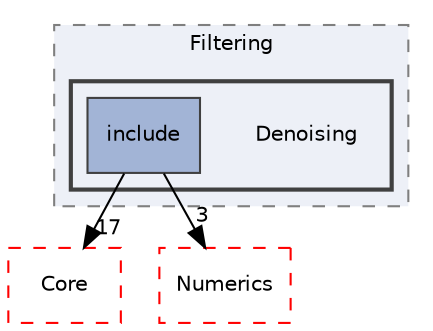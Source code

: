 digraph "Denoising"
{
 // LATEX_PDF_SIZE
  edge [fontname="Helvetica",fontsize="10",labelfontname="Helvetica",labelfontsize="10"];
  node [fontname="Helvetica",fontsize="10",shape=record];
  compound=true
  subgraph clusterdir_6724b11ef9ad676a0a0c31463bff1d93 {
    graph [ bgcolor="#edf0f7", pencolor="grey50", style="filled,dashed,", label="Filtering", fontname="Helvetica", fontsize="10", URL="dir_6724b11ef9ad676a0a0c31463bff1d93.html"]
  subgraph clusterdir_32a224cc941df3281aad6c50b26c06ed {
    graph [ bgcolor="#edf0f7", pencolor="grey25", style="filled,bold,", label="", fontname="Helvetica", fontsize="10", URL="dir_32a224cc941df3281aad6c50b26c06ed.html"]
    dir_32a224cc941df3281aad6c50b26c06ed [shape=plaintext, label="Denoising"];
  dir_1495ffb82464dcc129391c58300368fd [shape=box, label="include", style="filled,", fillcolor="#a2b4d6", color="grey25", URL="dir_1495ffb82464dcc129391c58300368fd.html"];
  }
  }
  dir_cac7f9cecb9aa42a0bd05452dddd8a21 [shape=box, label="Core", style="dashed,", fillcolor="#edf0f7", color="red", URL="dir_cac7f9cecb9aa42a0bd05452dddd8a21.html"];
  dir_57605c80b6a7e87d0adba2f2655cc3cb [shape=box, label="Numerics", style="dashed,", fillcolor="#edf0f7", color="red", URL="dir_57605c80b6a7e87d0adba2f2655cc3cb.html"];
  dir_1495ffb82464dcc129391c58300368fd->dir_57605c80b6a7e87d0adba2f2655cc3cb [headlabel="3", labeldistance=1.5 headhref="dir_000081_000210.html"];
  dir_1495ffb82464dcc129391c58300368fd->dir_cac7f9cecb9aa42a0bd05452dddd8a21 [headlabel="17", labeldistance=1.5 headhref="dir_000081_000014.html"];
}
